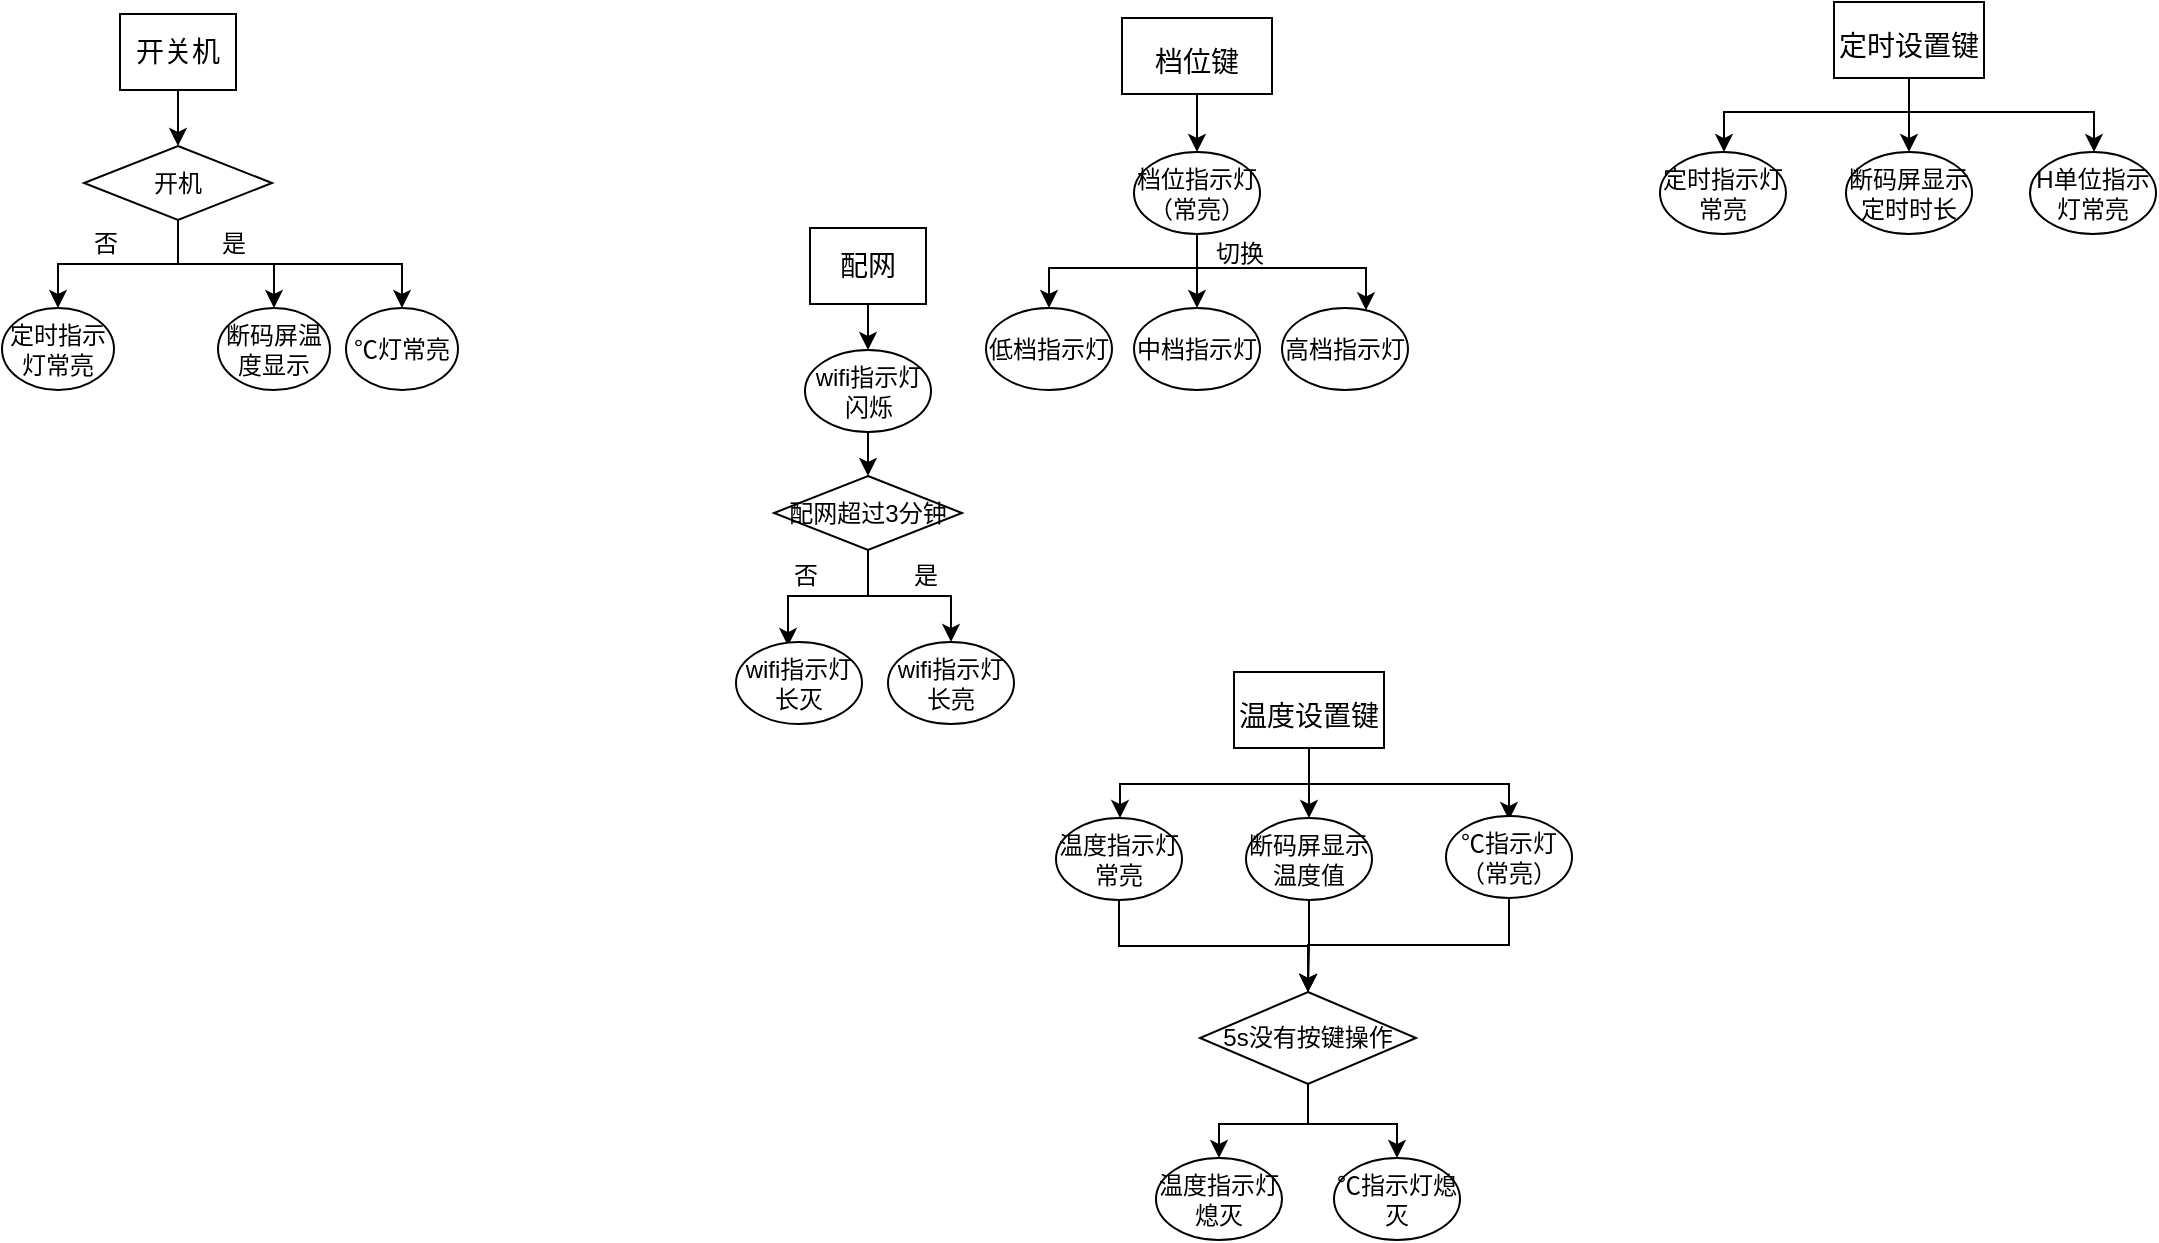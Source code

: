 <mxfile version="15.9.6" type="github">
  <diagram id="7bYu3S5xshXxI2PsXWl_" name="Page-1">
    <mxGraphModel dx="2249" dy="762" grid="0" gridSize="10" guides="1" tooltips="1" connect="1" arrows="1" fold="1" page="1" pageScale="1" pageWidth="827" pageHeight="1169" math="0" shadow="0">
      <root>
        <mxCell id="0" />
        <mxCell id="1" parent="0" />
        <mxCell id="s2p4G6TEXcPG5f_NmB---62" style="edgeStyle=orthogonalEdgeStyle;rounded=0;orthogonalLoop=1;jettySize=auto;html=1;exitX=0.5;exitY=1;exitDx=0;exitDy=0;entryX=0.5;entryY=0;entryDx=0;entryDy=0;" edge="1" parent="1" source="s2p4G6TEXcPG5f_NmB---1" target="s2p4G6TEXcPG5f_NmB---61">
          <mxGeometry relative="1" as="geometry" />
        </mxCell>
        <mxCell id="s2p4G6TEXcPG5f_NmB---1" value="开关机" style="rounded=0;whiteSpace=wrap;html=1;fontSize=14;" vertex="1" parent="1">
          <mxGeometry x="-217" y="60" width="58" height="38" as="geometry" />
        </mxCell>
        <mxCell id="s2p4G6TEXcPG5f_NmB---22" style="edgeStyle=orthogonalEdgeStyle;rounded=0;orthogonalLoop=1;jettySize=auto;html=1;exitX=0.5;exitY=1;exitDx=0;exitDy=0;entryX=0.5;entryY=0;entryDx=0;entryDy=0;" edge="1" parent="1" source="s2p4G6TEXcPG5f_NmB---5" target="s2p4G6TEXcPG5f_NmB---18">
          <mxGeometry relative="1" as="geometry" />
        </mxCell>
        <mxCell id="s2p4G6TEXcPG5f_NmB---5" value="&lt;font style=&quot;font-size: 14px&quot;&gt;档位键&lt;/font&gt;" style="rounded=0;whiteSpace=wrap;html=1;fontSize=24;" vertex="1" parent="1">
          <mxGeometry x="284" y="62" width="75" height="38" as="geometry" />
        </mxCell>
        <mxCell id="s2p4G6TEXcPG5f_NmB---31" value="" style="edgeStyle=orthogonalEdgeStyle;rounded=0;orthogonalLoop=1;jettySize=auto;html=1;" edge="1" parent="1" source="s2p4G6TEXcPG5f_NmB---6" target="s2p4G6TEXcPG5f_NmB---30">
          <mxGeometry relative="1" as="geometry">
            <Array as="points">
              <mxPoint x="378" y="445" />
              <mxPoint x="283" y="445" />
            </Array>
          </mxGeometry>
        </mxCell>
        <mxCell id="s2p4G6TEXcPG5f_NmB---33" style="edgeStyle=orthogonalEdgeStyle;rounded=0;orthogonalLoop=1;jettySize=auto;html=1;exitX=0.5;exitY=1;exitDx=0;exitDy=0;" edge="1" parent="1">
          <mxGeometry relative="1" as="geometry">
            <mxPoint x="377.5" y="430" as="sourcePoint" />
            <mxPoint x="477.5" y="463" as="targetPoint" />
            <Array as="points">
              <mxPoint x="378" y="445" />
              <mxPoint x="478" y="445" />
            </Array>
          </mxGeometry>
        </mxCell>
        <mxCell id="s2p4G6TEXcPG5f_NmB---53" style="edgeStyle=orthogonalEdgeStyle;rounded=0;orthogonalLoop=1;jettySize=auto;html=1;exitX=0.5;exitY=1;exitDx=0;exitDy=0;entryX=0.5;entryY=0;entryDx=0;entryDy=0;" edge="1" parent="1" source="s2p4G6TEXcPG5f_NmB---6" target="s2p4G6TEXcPG5f_NmB---50">
          <mxGeometry relative="1" as="geometry" />
        </mxCell>
        <mxCell id="s2p4G6TEXcPG5f_NmB---6" value="&lt;span style=&quot;font-size: 14px&quot;&gt;温度设置键&lt;/span&gt;" style="rounded=0;whiteSpace=wrap;html=1;fontSize=24;" vertex="1" parent="1">
          <mxGeometry x="340" y="389" width="75" height="38" as="geometry" />
        </mxCell>
        <mxCell id="s2p4G6TEXcPG5f_NmB---57" value="" style="edgeStyle=orthogonalEdgeStyle;rounded=0;orthogonalLoop=1;jettySize=auto;html=1;" edge="1" parent="1" source="s2p4G6TEXcPG5f_NmB---7" target="s2p4G6TEXcPG5f_NmB---51">
          <mxGeometry relative="1" as="geometry" />
        </mxCell>
        <mxCell id="s2p4G6TEXcPG5f_NmB---58" style="edgeStyle=orthogonalEdgeStyle;rounded=0;orthogonalLoop=1;jettySize=auto;html=1;exitX=0.5;exitY=1;exitDx=0;exitDy=0;" edge="1" parent="1" source="s2p4G6TEXcPG5f_NmB---7" target="s2p4G6TEXcPG5f_NmB---55">
          <mxGeometry relative="1" as="geometry">
            <Array as="points">
              <mxPoint x="678" y="109" />
              <mxPoint x="585" y="109" />
            </Array>
          </mxGeometry>
        </mxCell>
        <mxCell id="s2p4G6TEXcPG5f_NmB---59" style="edgeStyle=orthogonalEdgeStyle;rounded=0;orthogonalLoop=1;jettySize=auto;html=1;exitX=0.5;exitY=1;exitDx=0;exitDy=0;" edge="1" parent="1" source="s2p4G6TEXcPG5f_NmB---7" target="s2p4G6TEXcPG5f_NmB---56">
          <mxGeometry relative="1" as="geometry">
            <Array as="points">
              <mxPoint x="678" y="109" />
              <mxPoint x="770" y="109" />
            </Array>
          </mxGeometry>
        </mxCell>
        <mxCell id="s2p4G6TEXcPG5f_NmB---7" value="&lt;font style=&quot;font-size: 14px&quot;&gt;定时设置键&lt;/font&gt;" style="rounded=0;whiteSpace=wrap;html=1;fontSize=24;" vertex="1" parent="1">
          <mxGeometry x="640" y="54" width="75" height="38" as="geometry" />
        </mxCell>
        <mxCell id="s2p4G6TEXcPG5f_NmB---17" style="edgeStyle=orthogonalEdgeStyle;rounded=0;orthogonalLoop=1;jettySize=auto;html=1;exitX=0.5;exitY=1;exitDx=0;exitDy=0;entryX=0.5;entryY=0;entryDx=0;entryDy=0;" edge="1" parent="1" source="s2p4G6TEXcPG5f_NmB---8" target="s2p4G6TEXcPG5f_NmB---12">
          <mxGeometry relative="1" as="geometry" />
        </mxCell>
        <mxCell id="s2p4G6TEXcPG5f_NmB---8" value="配网" style="rounded=0;whiteSpace=wrap;html=1;fontSize=14;" vertex="1" parent="1">
          <mxGeometry x="128" y="167" width="58" height="38" as="geometry" />
        </mxCell>
        <mxCell id="s2p4G6TEXcPG5f_NmB---34" value="" style="edgeStyle=orthogonalEdgeStyle;rounded=0;orthogonalLoop=1;jettySize=auto;html=1;" edge="1" parent="1" source="s2p4G6TEXcPG5f_NmB---12" target="s2p4G6TEXcPG5f_NmB---13">
          <mxGeometry relative="1" as="geometry" />
        </mxCell>
        <mxCell id="s2p4G6TEXcPG5f_NmB---12" value="wifi指示灯闪烁" style="ellipse;whiteSpace=wrap;html=1;" vertex="1" parent="1">
          <mxGeometry x="125.5" y="228" width="63" height="41" as="geometry" />
        </mxCell>
        <mxCell id="s2p4G6TEXcPG5f_NmB---37" style="edgeStyle=orthogonalEdgeStyle;rounded=0;orthogonalLoop=1;jettySize=auto;html=1;exitX=0.5;exitY=1;exitDx=0;exitDy=0;entryX=0.413;entryY=0.049;entryDx=0;entryDy=0;entryPerimeter=0;" edge="1" parent="1" source="s2p4G6TEXcPG5f_NmB---13" target="s2p4G6TEXcPG5f_NmB---35">
          <mxGeometry relative="1" as="geometry" />
        </mxCell>
        <mxCell id="s2p4G6TEXcPG5f_NmB---38" style="edgeStyle=orthogonalEdgeStyle;rounded=0;orthogonalLoop=1;jettySize=auto;html=1;exitX=0.5;exitY=1;exitDx=0;exitDy=0;entryX=0.5;entryY=0;entryDx=0;entryDy=0;" edge="1" parent="1" source="s2p4G6TEXcPG5f_NmB---13" target="s2p4G6TEXcPG5f_NmB---36">
          <mxGeometry relative="1" as="geometry" />
        </mxCell>
        <mxCell id="s2p4G6TEXcPG5f_NmB---13" value="配网超过3分钟" style="rhombus;whiteSpace=wrap;html=1;" vertex="1" parent="1">
          <mxGeometry x="110" y="291" width="94" height="37" as="geometry" />
        </mxCell>
        <mxCell id="s2p4G6TEXcPG5f_NmB---26" style="edgeStyle=orthogonalEdgeStyle;rounded=0;orthogonalLoop=1;jettySize=auto;html=1;exitX=0.5;exitY=1;exitDx=0;exitDy=0;entryX=0.5;entryY=0;entryDx=0;entryDy=0;" edge="1" parent="1" source="s2p4G6TEXcPG5f_NmB---18" target="s2p4G6TEXcPG5f_NmB---19">
          <mxGeometry relative="1" as="geometry">
            <Array as="points">
              <mxPoint x="322" y="187" />
              <mxPoint x="248" y="187" />
            </Array>
          </mxGeometry>
        </mxCell>
        <mxCell id="s2p4G6TEXcPG5f_NmB---27" style="edgeStyle=orthogonalEdgeStyle;rounded=0;orthogonalLoop=1;jettySize=auto;html=1;exitX=0.5;exitY=1;exitDx=0;exitDy=0;entryX=0.5;entryY=0;entryDx=0;entryDy=0;" edge="1" parent="1" source="s2p4G6TEXcPG5f_NmB---18" target="s2p4G6TEXcPG5f_NmB---20">
          <mxGeometry relative="1" as="geometry" />
        </mxCell>
        <mxCell id="s2p4G6TEXcPG5f_NmB---28" style="edgeStyle=orthogonalEdgeStyle;rounded=0;orthogonalLoop=1;jettySize=auto;html=1;exitX=0.5;exitY=1;exitDx=0;exitDy=0;" edge="1" parent="1" source="s2p4G6TEXcPG5f_NmB---18" target="s2p4G6TEXcPG5f_NmB---21">
          <mxGeometry relative="1" as="geometry">
            <Array as="points">
              <mxPoint x="322" y="187" />
              <mxPoint x="406" y="187" />
            </Array>
          </mxGeometry>
        </mxCell>
        <mxCell id="s2p4G6TEXcPG5f_NmB---18" value="档位指示灯（常亮）" style="ellipse;whiteSpace=wrap;html=1;" vertex="1" parent="1">
          <mxGeometry x="290" y="129" width="63" height="41" as="geometry" />
        </mxCell>
        <mxCell id="s2p4G6TEXcPG5f_NmB---19" value="低档指示灯" style="ellipse;whiteSpace=wrap;html=1;" vertex="1" parent="1">
          <mxGeometry x="216" y="207" width="63" height="41" as="geometry" />
        </mxCell>
        <mxCell id="s2p4G6TEXcPG5f_NmB---20" value="中档指示灯" style="ellipse;whiteSpace=wrap;html=1;" vertex="1" parent="1">
          <mxGeometry x="290" y="207" width="63" height="41" as="geometry" />
        </mxCell>
        <mxCell id="s2p4G6TEXcPG5f_NmB---21" value="高档指示灯" style="ellipse;whiteSpace=wrap;html=1;" vertex="1" parent="1">
          <mxGeometry x="364" y="207" width="63" height="41" as="geometry" />
        </mxCell>
        <mxCell id="s2p4G6TEXcPG5f_NmB---29" value="切换" style="text;html=1;strokeColor=none;fillColor=none;align=center;verticalAlign=middle;whiteSpace=wrap;rounded=0;" vertex="1" parent="1">
          <mxGeometry x="313" y="165" width="60" height="30" as="geometry" />
        </mxCell>
        <mxCell id="s2p4G6TEXcPG5f_NmB---43" style="edgeStyle=orthogonalEdgeStyle;rounded=0;orthogonalLoop=1;jettySize=auto;html=1;exitX=0.5;exitY=1;exitDx=0;exitDy=0;" edge="1" parent="1" source="s2p4G6TEXcPG5f_NmB---30" target="s2p4G6TEXcPG5f_NmB---41">
          <mxGeometry relative="1" as="geometry" />
        </mxCell>
        <mxCell id="s2p4G6TEXcPG5f_NmB---30" value="温度指示灯常亮" style="ellipse;whiteSpace=wrap;html=1;" vertex="1" parent="1">
          <mxGeometry x="251" y="462" width="63" height="41" as="geometry" />
        </mxCell>
        <mxCell id="s2p4G6TEXcPG5f_NmB---44" style="edgeStyle=orthogonalEdgeStyle;rounded=0;orthogonalLoop=1;jettySize=auto;html=1;exitX=0.5;exitY=1;exitDx=0;exitDy=0;entryX=0.5;entryY=0;entryDx=0;entryDy=0;" edge="1" parent="1" source="s2p4G6TEXcPG5f_NmB---32" target="s2p4G6TEXcPG5f_NmB---41">
          <mxGeometry relative="1" as="geometry" />
        </mxCell>
        <mxCell id="s2p4G6TEXcPG5f_NmB---32" value="℃指示灯（常亮）" style="ellipse;whiteSpace=wrap;html=1;" vertex="1" parent="1">
          <mxGeometry x="446" y="461" width="63" height="41" as="geometry" />
        </mxCell>
        <mxCell id="s2p4G6TEXcPG5f_NmB---35" value="wifi指示灯长灭" style="ellipse;whiteSpace=wrap;html=1;" vertex="1" parent="1">
          <mxGeometry x="91" y="374" width="63" height="41" as="geometry" />
        </mxCell>
        <mxCell id="s2p4G6TEXcPG5f_NmB---36" value="wifi指示灯长亮" style="ellipse;whiteSpace=wrap;html=1;" vertex="1" parent="1">
          <mxGeometry x="167" y="374" width="63" height="41" as="geometry" />
        </mxCell>
        <mxCell id="s2p4G6TEXcPG5f_NmB---39" value="否" style="text;html=1;strokeColor=none;fillColor=none;align=center;verticalAlign=middle;whiteSpace=wrap;rounded=0;" vertex="1" parent="1">
          <mxGeometry x="96" y="326" width="60" height="30" as="geometry" />
        </mxCell>
        <mxCell id="s2p4G6TEXcPG5f_NmB---40" value="是" style="text;html=1;strokeColor=none;fillColor=none;align=center;verticalAlign=middle;whiteSpace=wrap;rounded=0;" vertex="1" parent="1">
          <mxGeometry x="156" y="326" width="60" height="30" as="geometry" />
        </mxCell>
        <mxCell id="s2p4G6TEXcPG5f_NmB---48" style="edgeStyle=orthogonalEdgeStyle;rounded=0;orthogonalLoop=1;jettySize=auto;html=1;exitX=0.5;exitY=1;exitDx=0;exitDy=0;" edge="1" parent="1" source="s2p4G6TEXcPG5f_NmB---41" target="s2p4G6TEXcPG5f_NmB---45">
          <mxGeometry relative="1" as="geometry" />
        </mxCell>
        <mxCell id="s2p4G6TEXcPG5f_NmB---49" style="edgeStyle=orthogonalEdgeStyle;rounded=0;orthogonalLoop=1;jettySize=auto;html=1;exitX=0.5;exitY=1;exitDx=0;exitDy=0;" edge="1" parent="1" source="s2p4G6TEXcPG5f_NmB---41" target="s2p4G6TEXcPG5f_NmB---47">
          <mxGeometry relative="1" as="geometry" />
        </mxCell>
        <mxCell id="s2p4G6TEXcPG5f_NmB---41" value="5s没有按键操作" style="rhombus;whiteSpace=wrap;html=1;" vertex="1" parent="1">
          <mxGeometry x="323" y="549" width="108" height="46" as="geometry" />
        </mxCell>
        <mxCell id="s2p4G6TEXcPG5f_NmB---45" value="温度指示灯熄灭" style="ellipse;whiteSpace=wrap;html=1;" vertex="1" parent="1">
          <mxGeometry x="301" y="632" width="63" height="41" as="geometry" />
        </mxCell>
        <mxCell id="s2p4G6TEXcPG5f_NmB---47" value="℃指示灯熄灭" style="ellipse;whiteSpace=wrap;html=1;" vertex="1" parent="1">
          <mxGeometry x="390" y="632" width="63" height="41" as="geometry" />
        </mxCell>
        <mxCell id="s2p4G6TEXcPG5f_NmB---54" style="edgeStyle=orthogonalEdgeStyle;rounded=0;orthogonalLoop=1;jettySize=auto;html=1;exitX=0.5;exitY=1;exitDx=0;exitDy=0;entryX=0.5;entryY=0;entryDx=0;entryDy=0;" edge="1" parent="1" source="s2p4G6TEXcPG5f_NmB---50" target="s2p4G6TEXcPG5f_NmB---41">
          <mxGeometry relative="1" as="geometry" />
        </mxCell>
        <mxCell id="s2p4G6TEXcPG5f_NmB---50" value="断码屏显示温度值" style="ellipse;whiteSpace=wrap;html=1;" vertex="1" parent="1">
          <mxGeometry x="346" y="462" width="63" height="41" as="geometry" />
        </mxCell>
        <mxCell id="s2p4G6TEXcPG5f_NmB---51" value="断码屏显示定时时长" style="ellipse;whiteSpace=wrap;html=1;" vertex="1" parent="1">
          <mxGeometry x="646" y="129" width="63" height="41" as="geometry" />
        </mxCell>
        <mxCell id="s2p4G6TEXcPG5f_NmB---55" value="定时指示灯常亮" style="ellipse;whiteSpace=wrap;html=1;" vertex="1" parent="1">
          <mxGeometry x="553" y="129" width="63" height="41" as="geometry" />
        </mxCell>
        <mxCell id="s2p4G6TEXcPG5f_NmB---56" value="H单位指示灯常亮" style="ellipse;whiteSpace=wrap;html=1;" vertex="1" parent="1">
          <mxGeometry x="738" y="129" width="63" height="41" as="geometry" />
        </mxCell>
        <mxCell id="s2p4G6TEXcPG5f_NmB---65" value="" style="edgeStyle=orthogonalEdgeStyle;rounded=0;orthogonalLoop=1;jettySize=auto;html=1;" edge="1" parent="1" source="s2p4G6TEXcPG5f_NmB---61" target="s2p4G6TEXcPG5f_NmB---64">
          <mxGeometry relative="1" as="geometry" />
        </mxCell>
        <mxCell id="s2p4G6TEXcPG5f_NmB---70" style="edgeStyle=orthogonalEdgeStyle;rounded=0;orthogonalLoop=1;jettySize=auto;html=1;exitX=0.5;exitY=1;exitDx=0;exitDy=0;" edge="1" parent="1" source="s2p4G6TEXcPG5f_NmB---61" target="s2p4G6TEXcPG5f_NmB---67">
          <mxGeometry relative="1" as="geometry" />
        </mxCell>
        <mxCell id="s2p4G6TEXcPG5f_NmB---71" style="edgeStyle=orthogonalEdgeStyle;rounded=0;orthogonalLoop=1;jettySize=auto;html=1;exitX=0.5;exitY=1;exitDx=0;exitDy=0;" edge="1" parent="1" source="s2p4G6TEXcPG5f_NmB---61" target="s2p4G6TEXcPG5f_NmB---69">
          <mxGeometry relative="1" as="geometry" />
        </mxCell>
        <mxCell id="s2p4G6TEXcPG5f_NmB---61" value="开机" style="rhombus;whiteSpace=wrap;html=1;" vertex="1" parent="1">
          <mxGeometry x="-235" y="126" width="94" height="37" as="geometry" />
        </mxCell>
        <mxCell id="s2p4G6TEXcPG5f_NmB---64" value="定时指示灯常亮" style="ellipse;whiteSpace=wrap;html=1;" vertex="1" parent="1">
          <mxGeometry x="-276" y="207" width="56" height="41" as="geometry" />
        </mxCell>
        <mxCell id="s2p4G6TEXcPG5f_NmB---66" value="否" style="text;html=1;strokeColor=none;fillColor=none;align=center;verticalAlign=middle;whiteSpace=wrap;rounded=0;" vertex="1" parent="1">
          <mxGeometry x="-254" y="160" width="60" height="30" as="geometry" />
        </mxCell>
        <mxCell id="s2p4G6TEXcPG5f_NmB---67" value="断码屏温度显示" style="ellipse;whiteSpace=wrap;html=1;" vertex="1" parent="1">
          <mxGeometry x="-168" y="207" width="56" height="41" as="geometry" />
        </mxCell>
        <mxCell id="s2p4G6TEXcPG5f_NmB---69" value="℃灯常亮" style="ellipse;whiteSpace=wrap;html=1;" vertex="1" parent="1">
          <mxGeometry x="-104" y="207" width="56" height="41" as="geometry" />
        </mxCell>
        <mxCell id="s2p4G6TEXcPG5f_NmB---73" value="是" style="text;html=1;strokeColor=none;fillColor=none;align=center;verticalAlign=middle;whiteSpace=wrap;rounded=0;" vertex="1" parent="1">
          <mxGeometry x="-190" y="160" width="60" height="30" as="geometry" />
        </mxCell>
      </root>
    </mxGraphModel>
  </diagram>
</mxfile>
